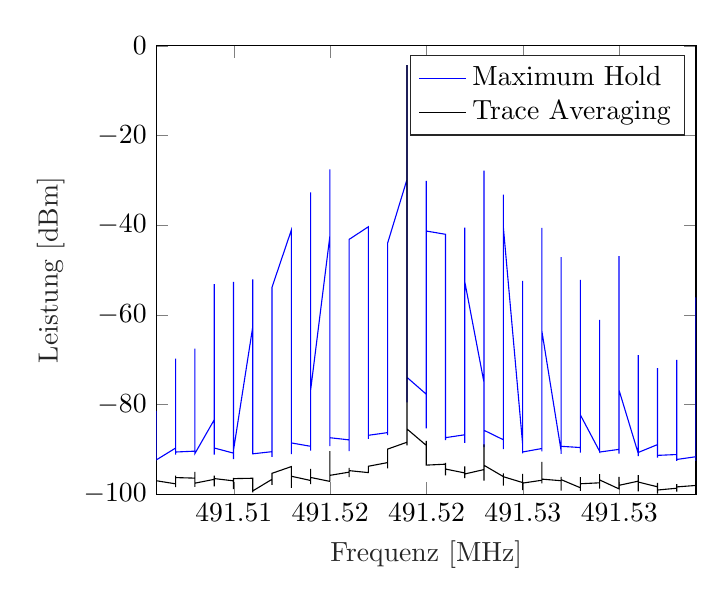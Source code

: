 % This file was created by matlab2tikz.
%
%The latest updates can be retrieved from
%  http://www.mathworks.com/matlabcentral/fileexchange/22022-matlab2tikz-matlab2tikz
%where you can also make suggestions and rate matlab2tikz.
%
\begin{tikzpicture}

\begin{axis}[%
xmin=491.506,
xmax=491.534,
xtick distance=0.005,
xlabel style={font=\color{white!15!black}},
xlabel={Frequenz [MHz]},
ymin=-100,
ymax=0,
ylabel style={font=\color{white!15!black}},
ylabel={Leistung [dBm]},
axis background/.style={fill=white},
legend style={legend cell align=left, align=left, draw=white!15!black}
]
\addplot [color=blue]
  table[row sep=crcr]{%
491.505	-89.929\\
491.505	-91.183\\
491.505	-91.605\\
491.505	-75.036\\
491.505	-73.118\\
491.505	-89.582\\
491.506	-89.168\\
491.506	-91.1\\
491.506	-89.351\\
491.506	-90.445\\
491.506	-91.405\\
491.506	-90.889\\
491.506	-81.436\\
491.506	-81.899\\
491.506	-89.345\\
491.506	-89.199\\
491.506	-91.24\\
491.506	-91.204\\
491.506	-92.356\\
491.507	-89.71\\
491.507	-88.294\\
491.507	-76.492\\
491.507	-81.167\\
491.507	-90.67\\
491.507	-87.378\\
491.507	-89.243\\
491.507	-90.993\\
491.507	-89.968\\
491.507	-91.182\\
491.507	-76.318\\
491.507	-69.797\\
491.507	-78.701\\
491.507	-90.604\\
491.508	-90.412\\
491.508	-90.313\\
491.508	-89.966\\
491.508	-90.304\\
491.508	-90.455\\
491.508	-71.068\\
491.508	-67.555\\
491.508	-88.274\\
491.508	-88.004\\
491.508	-89.736\\
491.508	-89.428\\
491.508	-90.849\\
491.508	-90.933\\
491.509	-83.43\\
491.509	-53.173\\
491.509	-53.211\\
491.509	-83.816\\
491.509	-90.711\\
491.509	-90.815\\
491.509	-89.778\\
491.509	-91.17\\
491.509	-90.575\\
491.509	-81.071\\
491.509	-59.831\\
491.509	-63.489\\
491.509	-89.71\\
491.51	-90.852\\
491.51	-91.787\\
491.51	-90.593\\
491.51	-89.816\\
491.51	-90.213\\
491.51	-62.216\\
491.51	-52.637\\
491.51	-59.651\\
491.51	-90.66\\
491.51	-92.188\\
491.51	-91.037\\
491.51	-88.219\\
491.51	-87.603\\
491.51	-90.232\\
491.511	-62.677\\
491.511	-57.278\\
491.511	-75.22\\
491.511	-90.919\\
491.511	-90.546\\
491.511	-90.663\\
491.511	-90.677\\
491.511	-90.612\\
491.511	-86.492\\
491.511	-52.75\\
491.511	-52.117\\
491.511	-76.863\\
491.511	-91.005\\
491.512	-90.53\\
491.512	-90.654\\
491.512	-91.252\\
491.512	-89.973\\
491.512	-86.25\\
491.512	-61.68\\
491.512	-63.914\\
491.512	-90.976\\
491.512	-89.818\\
491.512	-89.335\\
491.512	-90.297\\
491.512	-90.507\\
491.512	-91.714\\
491.512	-53.846\\
491.513	-41.125\\
491.513	-45.953\\
491.513	-89.711\\
491.513	-90.93\\
491.513	-90.189\\
491.513	-90.167\\
491.513	-91.103\\
491.513	-88.411\\
491.513	-65.751\\
491.513	-58.184\\
491.513	-72.4\\
491.513	-89.798\\
491.513	-88.578\\
491.514	-89.328\\
491.514	-90.318\\
491.514	-89.546\\
491.514	-79.903\\
491.514	-34.228\\
491.514	-32.714\\
491.514	-54.207\\
491.514	-86.366\\
491.514	-88.783\\
491.514	-88.84\\
491.514	-88.762\\
491.514	-89.519\\
491.514	-76.873\\
491.515	-42.518\\
491.515	-43.552\\
491.515	-83.892\\
491.515	-89.298\\
491.515	-88.969\\
491.515	-83.57\\
491.515	-83.093\\
491.515	-87.653\\
491.515	-43.911\\
491.515	-27.559\\
491.515	-30.603\\
491.515	-84.209\\
491.515	-86.286\\
491.515	-87.415\\
491.516	-87.899\\
491.516	-88.019\\
491.516	-87.766\\
491.516	-65.239\\
491.516	-54.566\\
491.516	-65.552\\
491.516	-88.485\\
491.516	-89.733\\
491.516	-89.325\\
491.516	-90.407\\
491.516	-88.462\\
491.516	-87.847\\
491.516	-43.181\\
491.517	-40.36\\
491.517	-57.308\\
491.517	-87.502\\
491.517	-87.524\\
491.517	-86.754\\
491.517	-87.116\\
491.517	-87.676\\
491.517	-83.893\\
491.517	-46.146\\
491.517	-46.483\\
491.517	-80.11\\
491.517	-87.681\\
491.517	-86.878\\
491.518	-86.273\\
491.518	-85.989\\
491.518	-86.853\\
491.518	-65.356\\
491.518	-44.684\\
491.518	-46.395\\
491.518	-84.374\\
491.518	-84.291\\
491.518	-83.326\\
491.518	-83.901\\
491.518	-83.141\\
491.518	-84.183\\
491.518	-43.98\\
491.519	-29.852\\
491.519	-37.991\\
491.519	-79.536\\
491.519	-78.403\\
491.519	-76.699\\
491.519	-71.132\\
491.519	-69.815\\
491.519	-63.571\\
491.519	-8.792\\
491.519	-4.308\\
491.519	-17.507\\
491.519	-67.139\\
491.519	-70.148\\
491.519	-73.947\\
491.52	-77.696\\
491.52	-80.737\\
491.52	-79.033\\
491.52	-30.45\\
491.52	-30.107\\
491.52	-59.351\\
491.52	-82.501\\
491.52	-82.24\\
491.52	-83.432\\
491.52	-82.395\\
491.52	-85.351\\
491.52	-66.957\\
491.52	-41.31\\
491.521	-42.044\\
491.521	-85.32\\
491.521	-86.091\\
491.521	-85.17\\
491.521	-86.71\\
491.521	-87.325\\
491.521	-87.981\\
491.521	-62.987\\
491.521	-44.856\\
491.521	-50.533\\
491.521	-87.881\\
491.521	-87.519\\
491.521	-87.403\\
491.522	-86.761\\
491.522	-87.846\\
491.522	-88.59\\
491.522	-47.262\\
491.522	-40.577\\
491.522	-50.464\\
491.522	-86.495\\
491.522	-87.58\\
491.522	-88.475\\
491.522	-87.874\\
491.522	-87.221\\
491.522	-87.91\\
491.522	-56.095\\
491.522	-52.6\\
491.523	-75.114\\
491.523	-88.77\\
491.523	-89.319\\
491.523	-89.501\\
491.523	-86.871\\
491.523	-86.399\\
491.523	-59.914\\
491.523	-27.864\\
491.523	-27.926\\
491.523	-60.965\\
491.523	-82.205\\
491.523	-80.609\\
491.523	-85.76\\
491.524	-87.869\\
491.524	-88.809\\
491.524	-62.496\\
491.524	-39.523\\
491.524	-43.3\\
491.524	-89.949\\
491.524	-87.978\\
491.524	-89.381\\
491.524	-89.007\\
491.524	-89.426\\
491.524	-89.092\\
491.524	-42.478\\
491.524	-33.176\\
491.524	-40.393\\
491.525	-88.73\\
491.525	-88.271\\
491.525	-88.618\\
491.525	-89.085\\
491.525	-90.324\\
491.525	-90.91\\
491.525	-57.815\\
491.525	-52.443\\
491.525	-70.578\\
491.525	-89.577\\
491.525	-90.268\\
491.525	-90.927\\
491.525	-90.602\\
491.526	-89.825\\
491.526	-79.075\\
491.526	-41.255\\
491.526	-40.609\\
491.526	-67.442\\
491.526	-90.457\\
491.526	-89.684\\
491.526	-89.135\\
491.526	-89.761\\
491.526	-90.382\\
491.526	-85.965\\
491.526	-61.477\\
491.526	-63.593\\
491.527	-90.358\\
491.527	-90.98\\
491.527	-90.637\\
491.527	-89.436\\
491.527	-90.919\\
491.527	-90.238\\
491.527	-59.516\\
491.527	-47.113\\
491.527	-52.053\\
491.527	-91.025\\
491.527	-90.138\\
491.527	-90.432\\
491.527	-90.301\\
491.527	-89.336\\
491.528	-89.606\\
491.528	-59.884\\
491.528	-52.231\\
491.528	-66.782\\
491.528	-90.714\\
491.528	-90.516\\
491.528	-88.852\\
491.528	-89.075\\
491.528	-89.338\\
491.528	-90.431\\
491.528	-63.812\\
491.528	-62.281\\
491.528	-82.342\\
491.529	-90.476\\
491.529	-90.239\\
491.529	-90.305\\
491.529	-87.601\\
491.529	-88.381\\
491.529	-89.755\\
491.529	-61.105\\
491.529	-62.109\\
491.529	-90.277\\
491.529	-90.471\\
491.529	-90.388\\
491.529	-89.865\\
491.529	-90.609\\
491.53	-90.016\\
491.53	-63.041\\
491.53	-46.918\\
491.53	-50.061\\
491.53	-90.95\\
491.53	-89.786\\
491.53	-89.936\\
491.53	-90.548\\
491.53	-90.236\\
491.53	-90.568\\
491.53	-76.301\\
491.53	-66.289\\
491.53	-76.746\\
491.531	-90.895\\
491.531	-91.535\\
491.531	-90.678\\
491.531	-89.587\\
491.531	-90.529\\
491.531	-90.676\\
491.531	-71.653\\
491.531	-68.991\\
491.531	-83.421\\
491.531	-87.604\\
491.531	-91.526\\
491.531	-90.883\\
491.531	-90.911\\
491.531	-90.709\\
491.532	-88.95\\
491.532	-73.63\\
491.532	-73.957\\
491.532	-90.783\\
491.532	-89.016\\
491.532	-89.128\\
491.532	-90.56\\
491.532	-88.812\\
491.532	-91.845\\
491.532	-87.454\\
491.532	-71.894\\
491.532	-73.456\\
491.532	-91.354\\
491.533	-91.166\\
491.533	-91.457\\
491.533	-91.738\\
491.533	-92.592\\
491.533	-91.991\\
491.533	-82.181\\
491.533	-70.055\\
491.533	-77.372\\
491.533	-91.77\\
491.533	-90.995\\
491.533	-92.271\\
491.533	-92.606\\
491.533	-92.264\\
491.534	-91.65\\
491.534	-60.565\\
491.534	-56.111\\
491.534	-69.116\\
491.534	-91.734\\
491.534	-91.512\\
491.534	-91.798\\
491.534	-92.59\\
491.534	-90.972\\
491.534	-91.877\\
491.534	-86.397\\
491.534	-85.803\\
491.534	-89.3\\
491.534	-91.909\\
491.535	-91.511\\
491.535	-89.816\\
491.535	-89.799\\
491.535	-91.371\\
491.535	-91.197\\
491.535	-76.989\\
491.535	-77.854\\
};
\addlegendentry{Maximum Hold}

\addplot [color=black]
  table[row sep=crcr]{%
491.505	-99.419\\
491.505	-97.992\\
491.505	-100.303\\
491.505	-99.306\\
491.505	-98.371\\
491.505	-97.711\\
491.506	-97.656\\
491.506	-98.329\\
491.506	-97.452\\
491.506	-96.988\\
491.506	-98.976\\
491.506	-98.438\\
491.506	-98.688\\
491.506	-97.41\\
491.506	-97.531\\
491.506	-97.344\\
491.506	-98.048\\
491.506	-97.337\\
491.506	-97.017\\
491.507	-97.703\\
491.507	-97.829\\
491.507	-97.54\\
491.507	-98.077\\
491.507	-98.448\\
491.507	-96.898\\
491.507	-96.892\\
491.507	-95.897\\
491.507	-97.202\\
491.507	-98.036\\
491.507	-97.349\\
491.507	-97.185\\
491.507	-97.822\\
491.507	-96.309\\
491.508	-96.431\\
491.508	-97.506\\
491.508	-98.405\\
491.508	-96.236\\
491.508	-97.671\\
491.508	-97.86\\
491.508	-97.033\\
491.508	-96.926\\
491.508	-95.702\\
491.508	-95.041\\
491.508	-97.162\\
491.508	-98.176\\
491.508	-97.553\\
491.509	-96.702\\
491.509	-96.79\\
491.509	-96.49\\
491.509	-96.753\\
491.509	-98.257\\
491.509	-97.83\\
491.509	-98.025\\
491.509	-97.11\\
491.509	-95.869\\
491.509	-97.568\\
491.509	-96.912\\
491.509	-96.942\\
491.509	-96.528\\
491.51	-97.037\\
491.51	-97.968\\
491.51	-96.96\\
491.51	-98.273\\
491.51	-96.394\\
491.51	-96.924\\
491.51	-97.847\\
491.51	-97.121\\
491.51	-98.478\\
491.51	-98.884\\
491.51	-97.549\\
491.51	-97.725\\
491.51	-96.913\\
491.51	-96.542\\
491.511	-96.459\\
491.511	-97.287\\
491.511	-99.381\\
491.511	-99.584\\
491.511	-98.524\\
491.511	-98.661\\
491.511	-97.087\\
491.511	-96.382\\
491.511	-97.001\\
491.511	-98.644\\
491.511	-99.611\\
491.511	-98.724\\
491.511	-99.284\\
491.512	-96.693\\
491.512	-97.197\\
491.512	-97.075\\
491.512	-96.719\\
491.512	-95.56\\
491.512	-96.938\\
491.512	-97.947\\
491.512	-96.606\\
491.512	-96.003\\
491.512	-97.102\\
491.512	-95.607\\
491.512	-97.601\\
491.512	-97.605\\
491.512	-95.356\\
491.513	-93.858\\
491.513	-94.787\\
491.513	-97.629\\
491.513	-98.579\\
491.513	-97.081\\
491.513	-96.803\\
491.513	-96.558\\
491.513	-96.211\\
491.513	-95.383\\
491.513	-96.272\\
491.513	-95.967\\
491.513	-96.675\\
491.513	-96.008\\
491.514	-96.955\\
491.514	-97.253\\
491.514	-97.333\\
491.514	-94.364\\
491.514	-94.465\\
491.514	-96.604\\
491.514	-96.011\\
491.514	-97.754\\
491.514	-97.617\\
491.514	-96.267\\
491.514	-96.516\\
491.514	-95.775\\
491.514	-96.276\\
491.515	-97.157\\
491.515	-97.209\\
491.515	-95.899\\
491.515	-95.793\\
491.515	-95.613\\
491.515	-92.092\\
491.515	-90.427\\
491.515	-94.891\\
491.515	-95.502\\
491.515	-94.841\\
491.515	-93.888\\
491.515	-95.543\\
491.515	-96.397\\
491.515	-95.814\\
491.516	-95.097\\
491.516	-95.276\\
491.516	-95.485\\
491.516	-94.584\\
491.516	-94.13\\
491.516	-96.184\\
491.516	-95.945\\
491.516	-95.886\\
491.516	-94.946\\
491.516	-95.099\\
491.516	-95.162\\
491.516	-95.246\\
491.516	-94.758\\
491.517	-95.198\\
491.517	-93.962\\
491.517	-94.149\\
491.517	-94.669\\
491.517	-94.895\\
491.517	-94.536\\
491.517	-93.997\\
491.517	-94.144\\
491.517	-93.875\\
491.517	-93.894\\
491.517	-94.475\\
491.517	-94.158\\
491.517	-93.78\\
491.518	-92.962\\
491.518	-92.97\\
491.518	-94.255\\
491.518	-94.158\\
491.518	-94.212\\
491.518	-93.07\\
491.518	-91.509\\
491.518	-92.688\\
491.518	-91.189\\
491.518	-92.117\\
491.518	-91.961\\
491.518	-91.612\\
491.518	-89.952\\
491.519	-88.424\\
491.519	-89.15\\
491.519	-88.704\\
491.519	-88.421\\
491.519	-88.586\\
491.519	-84.798\\
491.519	-82.464\\
491.519	-73.143\\
491.519	-8.868\\
491.519	-4.311\\
491.519	-17.786\\
491.519	-77.971\\
491.519	-82.92\\
491.519	-85.457\\
491.52	-89.115\\
491.52	-88.943\\
491.52	-88.137\\
491.52	-88.686\\
491.52	-89.309\\
491.52	-90.042\\
491.52	-91.365\\
491.52	-92.342\\
491.52	-91.55\\
491.52	-90.626\\
491.52	-91.689\\
491.52	-91.679\\
491.52	-93.53\\
491.521	-93.32\\
491.521	-95.823\\
491.521	-94.513\\
491.521	-93.005\\
491.521	-93.223\\
491.521	-93.368\\
491.521	-93.955\\
491.521	-94.842\\
491.521	-93.704\\
491.521	-93.651\\
491.521	-94.008\\
491.521	-93.111\\
491.521	-94.405\\
491.522	-95.275\\
491.522	-95.556\\
491.522	-94.724\\
491.522	-95.794\\
491.522	-96.446\\
491.522	-94.721\\
491.522	-94.983\\
491.522	-93.867\\
491.522	-93.833\\
491.522	-96.204\\
491.522	-94.96\\
491.522	-96.44\\
491.522	-96.059\\
491.522	-95.504\\
491.523	-94.521\\
491.523	-94.51\\
491.523	-95.979\\
491.523	-96.606\\
491.523	-95.831\\
491.523	-97.005\\
491.523	-95.374\\
491.523	-95.625\\
491.523	-95.659\\
491.523	-95.526\\
491.523	-92.407\\
491.523	-88.908\\
491.523	-93.567\\
491.524	-96.087\\
491.524	-96.47\\
491.524	-97.628\\
491.524	-97.653\\
491.524	-98.076\\
491.524	-97.983\\
491.524	-96.104\\
491.524	-96.465\\
491.524	-97.344\\
491.524	-97.118\\
491.524	-96.636\\
491.524	-95.399\\
491.524	-95.38\\
491.524	-96.114\\
491.525	-97.414\\
491.525	-96.612\\
491.525	-96.558\\
491.525	-96.699\\
491.525	-96.882\\
491.525	-99.104\\
491.525	-97.944\\
491.525	-95.7\\
491.525	-95.493\\
491.525	-97.492\\
491.525	-97.909\\
491.525	-98.217\\
491.525	-97.54\\
491.526	-96.905\\
491.526	-96.224\\
491.526	-92.831\\
491.526	-94.542\\
491.526	-95.624\\
491.526	-95.469\\
491.526	-96.729\\
491.526	-97.583\\
491.526	-97.542\\
491.526	-95.765\\
491.526	-97.051\\
491.526	-96.608\\
491.526	-96.652\\
491.527	-97.008\\
491.527	-97.961\\
491.527	-98.83\\
491.527	-97.447\\
491.527	-96.439\\
491.527	-96.151\\
491.527	-96.982\\
491.527	-99.192\\
491.527	-97.578\\
491.527	-97.333\\
491.527	-98.135\\
491.527	-97.38\\
491.527	-96.793\\
491.527	-96.768\\
491.528	-98.579\\
491.528	-96.463\\
491.528	-96.927\\
491.528	-98.391\\
491.528	-97.673\\
491.528	-96.567\\
491.528	-98.306\\
491.528	-98.487\\
491.528	-99.248\\
491.528	-96.201\\
491.528	-97.434\\
491.528	-97.527\\
491.528	-97.686\\
491.529	-97.473\\
491.529	-96.912\\
491.529	-97.665\\
491.529	-97.403\\
491.529	-95.54\\
491.529	-96.479\\
491.529	-98.607\\
491.529	-97.942\\
491.529	-98.358\\
491.529	-98.195\\
491.529	-98.787\\
491.529	-98.147\\
491.529	-96.835\\
491.53	-98.825\\
491.53	-97.283\\
491.53	-96.165\\
491.53	-96.232\\
491.53	-96.522\\
491.53	-97.956\\
491.53	-97.821\\
491.53	-97.438\\
491.53	-97.162\\
491.53	-97.946\\
491.53	-97.523\\
491.53	-97.894\\
491.53	-98.039\\
491.531	-97.106\\
491.531	-96.335\\
491.531	-99.36\\
491.531	-98.681\\
491.531	-98.298\\
491.531	-97.563\\
491.531	-96.587\\
491.531	-96.37\\
491.531	-96.394\\
491.531	-95.747\\
491.531	-98.112\\
491.531	-97.702\\
491.531	-97.845\\
491.531	-97.305\\
491.532	-98.365\\
491.532	-97.836\\
491.532	-97.801\\
491.532	-97.493\\
491.532	-98.159\\
491.532	-97.669\\
491.532	-98.42\\
491.532	-98.213\\
491.532	-97.853\\
491.532	-98.292\\
491.532	-99.89\\
491.532	-97.464\\
491.532	-99.083\\
491.533	-98.684\\
491.533	-98.564\\
491.533	-98.56\\
491.533	-98.206\\
491.533	-98.38\\
491.533	-97.758\\
491.533	-97.929\\
491.533	-98.413\\
491.533	-99.464\\
491.533	-98.796\\
491.533	-99.025\\
491.533	-98.509\\
491.533	-98.389\\
491.534	-98.062\\
491.534	-98.245\\
491.534	-98.124\\
491.534	-97.775\\
491.534	-98.452\\
491.534	-98.366\\
491.534	-99.8\\
491.534	-99.741\\
491.534	-98.782\\
491.534	-100.093\\
491.534	-97.725\\
491.534	-99.191\\
491.534	-100.462\\
491.534	-101.158\\
491.535	-98.369\\
491.535	-97.504\\
491.535	-97.692\\
491.535	-98.206\\
491.535	-97.579\\
491.535	-97.849\\
491.535	-99.53\\
};
\addlegendentry{Trace Averaging}

\end{axis}
\end{tikzpicture}%